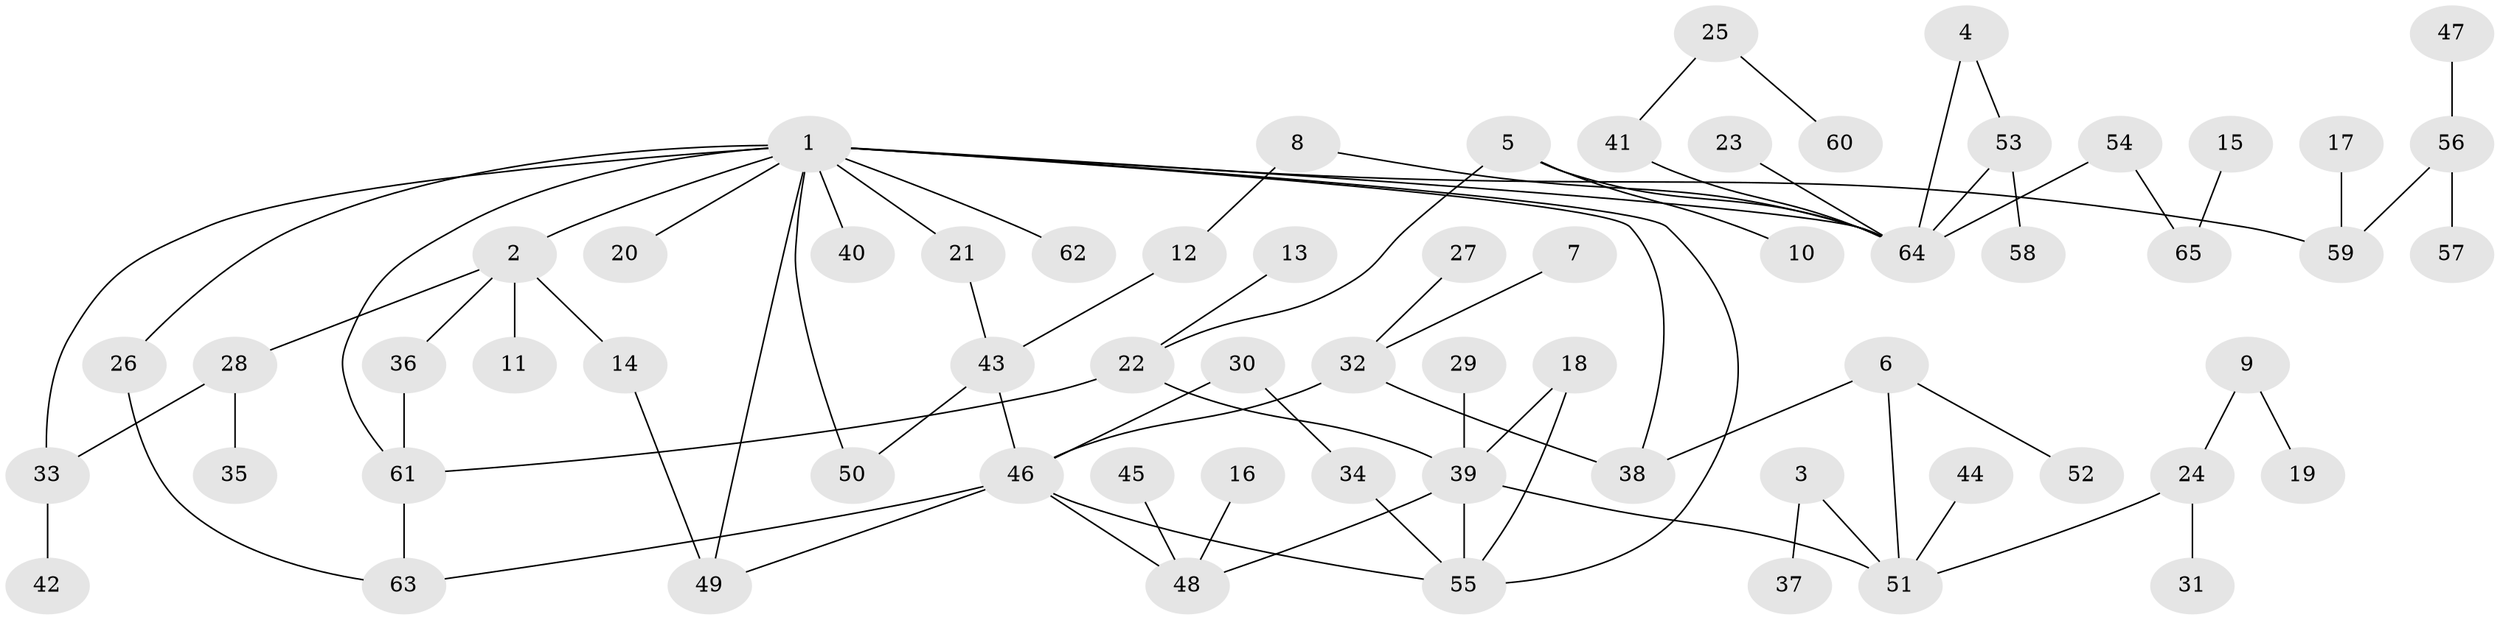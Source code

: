 // original degree distribution, {5: 0.038461538461538464, 8: 0.007692307692307693, 4: 0.07692307692307693, 6: 0.03076923076923077, 3: 0.13846153846153847, 2: 0.33076923076923076, 1: 0.36923076923076925, 7: 0.007692307692307693}
// Generated by graph-tools (version 1.1) at 2025/25/03/09/25 03:25:26]
// undirected, 65 vertices, 81 edges
graph export_dot {
graph [start="1"]
  node [color=gray90,style=filled];
  1;
  2;
  3;
  4;
  5;
  6;
  7;
  8;
  9;
  10;
  11;
  12;
  13;
  14;
  15;
  16;
  17;
  18;
  19;
  20;
  21;
  22;
  23;
  24;
  25;
  26;
  27;
  28;
  29;
  30;
  31;
  32;
  33;
  34;
  35;
  36;
  37;
  38;
  39;
  40;
  41;
  42;
  43;
  44;
  45;
  46;
  47;
  48;
  49;
  50;
  51;
  52;
  53;
  54;
  55;
  56;
  57;
  58;
  59;
  60;
  61;
  62;
  63;
  64;
  65;
  1 -- 2 [weight=1.0];
  1 -- 20 [weight=1.0];
  1 -- 21 [weight=1.0];
  1 -- 26 [weight=1.0];
  1 -- 33 [weight=1.0];
  1 -- 38 [weight=1.0];
  1 -- 40 [weight=1.0];
  1 -- 49 [weight=1.0];
  1 -- 50 [weight=1.0];
  1 -- 55 [weight=1.0];
  1 -- 59 [weight=1.0];
  1 -- 61 [weight=1.0];
  1 -- 62 [weight=1.0];
  1 -- 64 [weight=1.0];
  2 -- 11 [weight=1.0];
  2 -- 14 [weight=1.0];
  2 -- 28 [weight=1.0];
  2 -- 36 [weight=1.0];
  3 -- 37 [weight=1.0];
  3 -- 51 [weight=1.0];
  4 -- 53 [weight=1.0];
  4 -- 64 [weight=1.0];
  5 -- 10 [weight=1.0];
  5 -- 22 [weight=1.0];
  5 -- 64 [weight=1.0];
  6 -- 38 [weight=1.0];
  6 -- 51 [weight=1.0];
  6 -- 52 [weight=1.0];
  7 -- 32 [weight=1.0];
  8 -- 12 [weight=1.0];
  8 -- 64 [weight=1.0];
  9 -- 19 [weight=1.0];
  9 -- 24 [weight=1.0];
  12 -- 43 [weight=1.0];
  13 -- 22 [weight=1.0];
  14 -- 49 [weight=1.0];
  15 -- 65 [weight=1.0];
  16 -- 48 [weight=1.0];
  17 -- 59 [weight=1.0];
  18 -- 39 [weight=1.0];
  18 -- 55 [weight=1.0];
  21 -- 43 [weight=1.0];
  22 -- 39 [weight=1.0];
  22 -- 61 [weight=1.0];
  23 -- 64 [weight=1.0];
  24 -- 31 [weight=1.0];
  24 -- 51 [weight=1.0];
  25 -- 41 [weight=1.0];
  25 -- 60 [weight=1.0];
  26 -- 63 [weight=1.0];
  27 -- 32 [weight=1.0];
  28 -- 33 [weight=1.0];
  28 -- 35 [weight=1.0];
  29 -- 39 [weight=1.0];
  30 -- 34 [weight=1.0];
  30 -- 46 [weight=1.0];
  32 -- 38 [weight=1.0];
  32 -- 46 [weight=1.0];
  33 -- 42 [weight=1.0];
  34 -- 55 [weight=1.0];
  36 -- 61 [weight=1.0];
  39 -- 48 [weight=1.0];
  39 -- 51 [weight=1.0];
  39 -- 55 [weight=1.0];
  41 -- 64 [weight=1.0];
  43 -- 46 [weight=1.0];
  43 -- 50 [weight=1.0];
  44 -- 51 [weight=1.0];
  45 -- 48 [weight=1.0];
  46 -- 48 [weight=1.0];
  46 -- 49 [weight=1.0];
  46 -- 55 [weight=1.0];
  46 -- 63 [weight=1.0];
  47 -- 56 [weight=1.0];
  53 -- 58 [weight=1.0];
  53 -- 64 [weight=1.0];
  54 -- 64 [weight=1.0];
  54 -- 65 [weight=1.0];
  56 -- 57 [weight=1.0];
  56 -- 59 [weight=1.0];
  61 -- 63 [weight=1.0];
}
